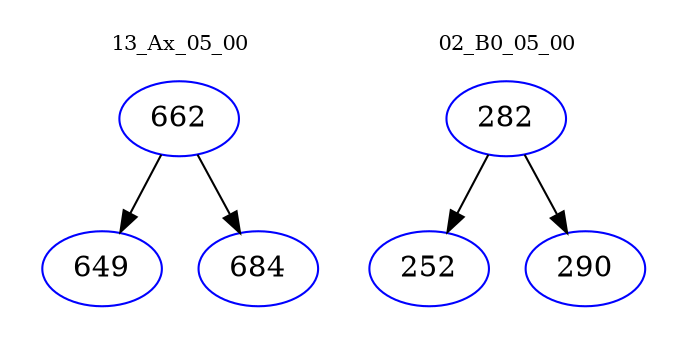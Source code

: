 digraph{
subgraph cluster_0 {
color = white
label = "13_Ax_05_00";
fontsize=10;
T0_662 [label="662", color="blue"]
T0_662 -> T0_649 [color="black"]
T0_649 [label="649", color="blue"]
T0_662 -> T0_684 [color="black"]
T0_684 [label="684", color="blue"]
}
subgraph cluster_1 {
color = white
label = "02_B0_05_00";
fontsize=10;
T1_282 [label="282", color="blue"]
T1_282 -> T1_252 [color="black"]
T1_252 [label="252", color="blue"]
T1_282 -> T1_290 [color="black"]
T1_290 [label="290", color="blue"]
}
}
